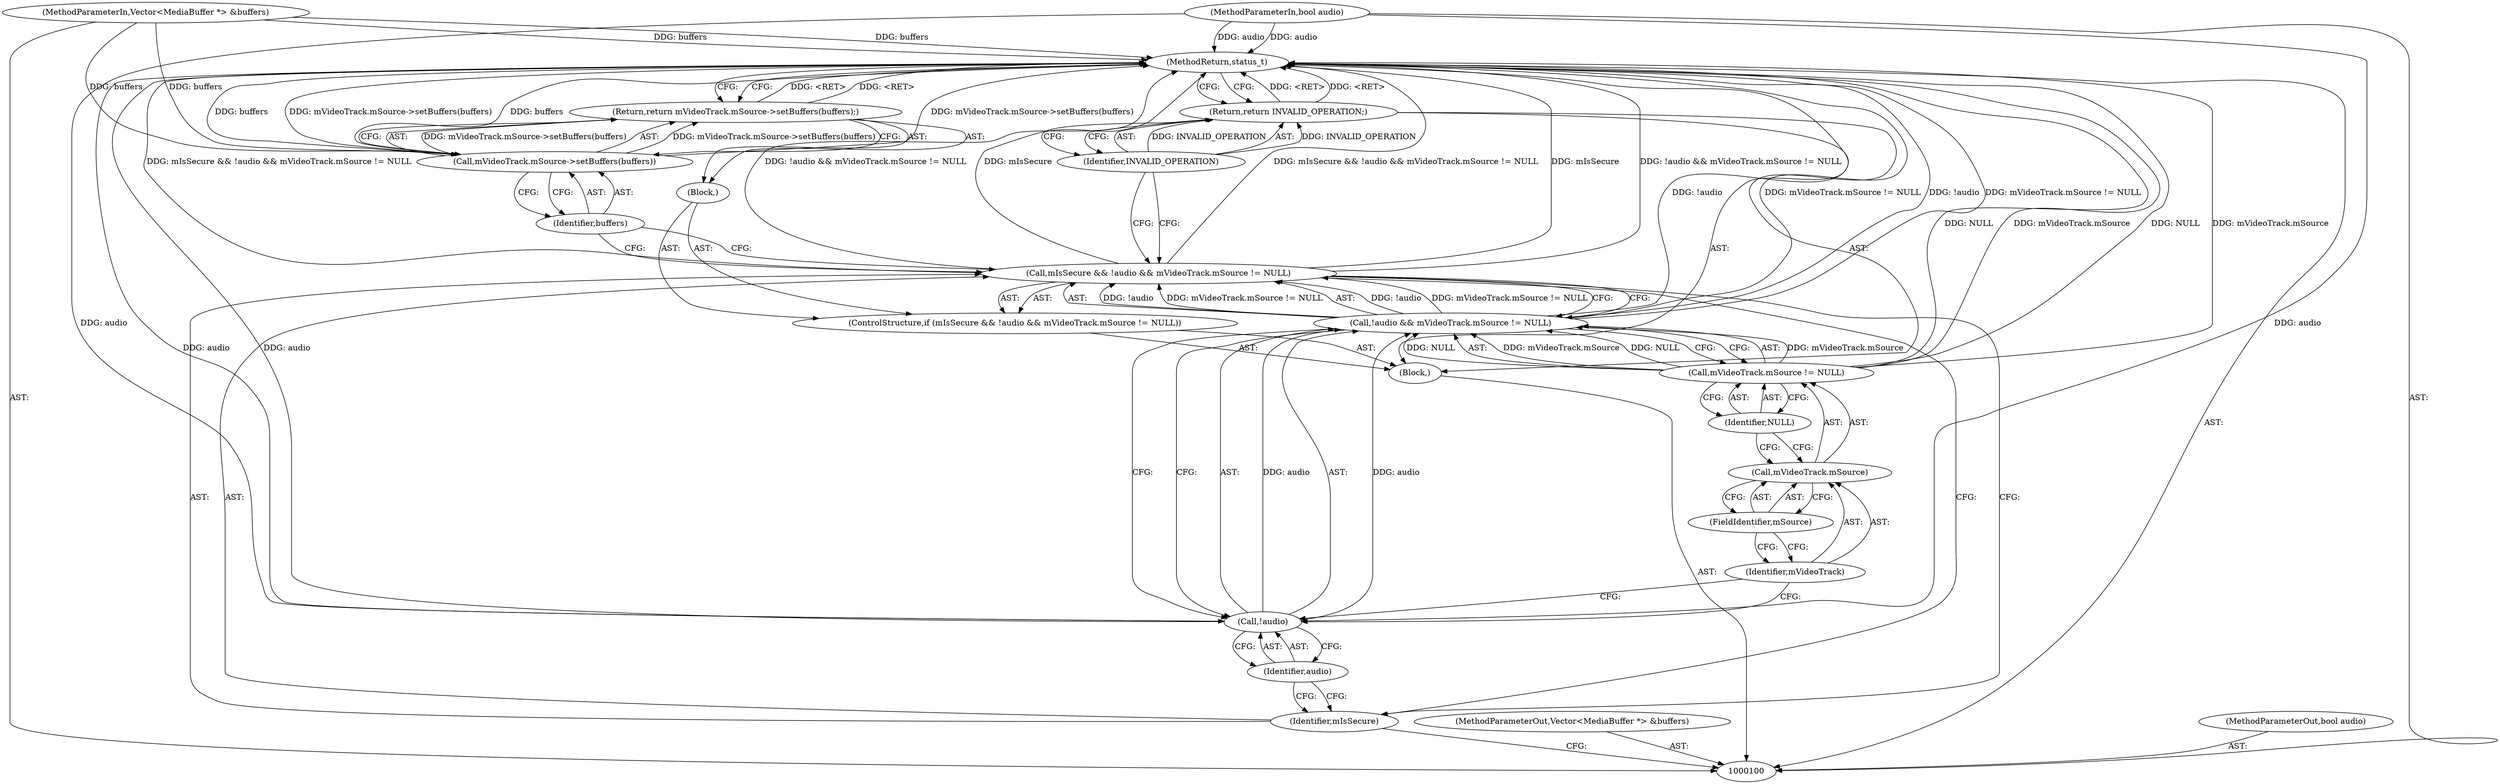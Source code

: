 digraph "0_Android_d112f7d0c1dbaf0368365885becb11ca8d3f13a4" {
"1000121" [label="(MethodReturn,status_t)"];
"1000102" [label="(MethodParameterIn,Vector<MediaBuffer *> &buffers)"];
"1000152" [label="(MethodParameterOut,Vector<MediaBuffer *> &buffers)"];
"1000103" [label="(Block,)"];
"1000101" [label="(MethodParameterIn,bool audio)"];
"1000151" [label="(MethodParameterOut,bool audio)"];
"1000107" [label="(Call,!audio && mVideoTrack.mSource != NULL)"];
"1000108" [label="(Call,!audio)"];
"1000109" [label="(Identifier,audio)"];
"1000110" [label="(Call,mVideoTrack.mSource != NULL)"];
"1000111" [label="(Call,mVideoTrack.mSource)"];
"1000112" [label="(Identifier,mVideoTrack)"];
"1000104" [label="(ControlStructure,if (mIsSecure && !audio && mVideoTrack.mSource != NULL))"];
"1000113" [label="(FieldIdentifier,mSource)"];
"1000114" [label="(Identifier,NULL)"];
"1000115" [label="(Block,)"];
"1000105" [label="(Call,mIsSecure && !audio && mVideoTrack.mSource != NULL)"];
"1000106" [label="(Identifier,mIsSecure)"];
"1000117" [label="(Call,mVideoTrack.mSource->setBuffers(buffers))"];
"1000118" [label="(Identifier,buffers)"];
"1000116" [label="(Return,return mVideoTrack.mSource->setBuffers(buffers);)"];
"1000120" [label="(Identifier,INVALID_OPERATION)"];
"1000119" [label="(Return,return INVALID_OPERATION;)"];
"1000121" -> "1000100"  [label="AST: "];
"1000121" -> "1000116"  [label="CFG: "];
"1000121" -> "1000119"  [label="CFG: "];
"1000116" -> "1000121"  [label="DDG: <RET>"];
"1000117" -> "1000121"  [label="DDG: mVideoTrack.mSource->setBuffers(buffers)"];
"1000117" -> "1000121"  [label="DDG: buffers"];
"1000107" -> "1000121"  [label="DDG: !audio"];
"1000107" -> "1000121"  [label="DDG: mVideoTrack.mSource != NULL"];
"1000105" -> "1000121"  [label="DDG: !audio && mVideoTrack.mSource != NULL"];
"1000105" -> "1000121"  [label="DDG: mIsSecure && !audio && mVideoTrack.mSource != NULL"];
"1000105" -> "1000121"  [label="DDG: mIsSecure"];
"1000110" -> "1000121"  [label="DDG: NULL"];
"1000110" -> "1000121"  [label="DDG: mVideoTrack.mSource"];
"1000102" -> "1000121"  [label="DDG: buffers"];
"1000101" -> "1000121"  [label="DDG: audio"];
"1000108" -> "1000121"  [label="DDG: audio"];
"1000119" -> "1000121"  [label="DDG: <RET>"];
"1000102" -> "1000100"  [label="AST: "];
"1000102" -> "1000121"  [label="DDG: buffers"];
"1000102" -> "1000117"  [label="DDG: buffers"];
"1000152" -> "1000100"  [label="AST: "];
"1000103" -> "1000100"  [label="AST: "];
"1000104" -> "1000103"  [label="AST: "];
"1000119" -> "1000103"  [label="AST: "];
"1000101" -> "1000100"  [label="AST: "];
"1000101" -> "1000121"  [label="DDG: audio"];
"1000101" -> "1000108"  [label="DDG: audio"];
"1000151" -> "1000100"  [label="AST: "];
"1000107" -> "1000105"  [label="AST: "];
"1000107" -> "1000108"  [label="CFG: "];
"1000107" -> "1000110"  [label="CFG: "];
"1000108" -> "1000107"  [label="AST: "];
"1000110" -> "1000107"  [label="AST: "];
"1000105" -> "1000107"  [label="CFG: "];
"1000107" -> "1000121"  [label="DDG: !audio"];
"1000107" -> "1000121"  [label="DDG: mVideoTrack.mSource != NULL"];
"1000107" -> "1000105"  [label="DDG: !audio"];
"1000107" -> "1000105"  [label="DDG: mVideoTrack.mSource != NULL"];
"1000108" -> "1000107"  [label="DDG: audio"];
"1000110" -> "1000107"  [label="DDG: mVideoTrack.mSource"];
"1000110" -> "1000107"  [label="DDG: NULL"];
"1000108" -> "1000107"  [label="AST: "];
"1000108" -> "1000109"  [label="CFG: "];
"1000109" -> "1000108"  [label="AST: "];
"1000112" -> "1000108"  [label="CFG: "];
"1000107" -> "1000108"  [label="CFG: "];
"1000108" -> "1000121"  [label="DDG: audio"];
"1000108" -> "1000107"  [label="DDG: audio"];
"1000101" -> "1000108"  [label="DDG: audio"];
"1000109" -> "1000108"  [label="AST: "];
"1000109" -> "1000106"  [label="CFG: "];
"1000108" -> "1000109"  [label="CFG: "];
"1000110" -> "1000107"  [label="AST: "];
"1000110" -> "1000114"  [label="CFG: "];
"1000111" -> "1000110"  [label="AST: "];
"1000114" -> "1000110"  [label="AST: "];
"1000107" -> "1000110"  [label="CFG: "];
"1000110" -> "1000121"  [label="DDG: NULL"];
"1000110" -> "1000121"  [label="DDG: mVideoTrack.mSource"];
"1000110" -> "1000107"  [label="DDG: mVideoTrack.mSource"];
"1000110" -> "1000107"  [label="DDG: NULL"];
"1000111" -> "1000110"  [label="AST: "];
"1000111" -> "1000113"  [label="CFG: "];
"1000112" -> "1000111"  [label="AST: "];
"1000113" -> "1000111"  [label="AST: "];
"1000114" -> "1000111"  [label="CFG: "];
"1000112" -> "1000111"  [label="AST: "];
"1000112" -> "1000108"  [label="CFG: "];
"1000113" -> "1000112"  [label="CFG: "];
"1000104" -> "1000103"  [label="AST: "];
"1000105" -> "1000104"  [label="AST: "];
"1000115" -> "1000104"  [label="AST: "];
"1000113" -> "1000111"  [label="AST: "];
"1000113" -> "1000112"  [label="CFG: "];
"1000111" -> "1000113"  [label="CFG: "];
"1000114" -> "1000110"  [label="AST: "];
"1000114" -> "1000111"  [label="CFG: "];
"1000110" -> "1000114"  [label="CFG: "];
"1000115" -> "1000104"  [label="AST: "];
"1000116" -> "1000115"  [label="AST: "];
"1000105" -> "1000104"  [label="AST: "];
"1000105" -> "1000106"  [label="CFG: "];
"1000105" -> "1000107"  [label="CFG: "];
"1000106" -> "1000105"  [label="AST: "];
"1000107" -> "1000105"  [label="AST: "];
"1000118" -> "1000105"  [label="CFG: "];
"1000120" -> "1000105"  [label="CFG: "];
"1000105" -> "1000121"  [label="DDG: !audio && mVideoTrack.mSource != NULL"];
"1000105" -> "1000121"  [label="DDG: mIsSecure && !audio && mVideoTrack.mSource != NULL"];
"1000105" -> "1000121"  [label="DDG: mIsSecure"];
"1000107" -> "1000105"  [label="DDG: !audio"];
"1000107" -> "1000105"  [label="DDG: mVideoTrack.mSource != NULL"];
"1000106" -> "1000105"  [label="AST: "];
"1000106" -> "1000100"  [label="CFG: "];
"1000109" -> "1000106"  [label="CFG: "];
"1000105" -> "1000106"  [label="CFG: "];
"1000117" -> "1000116"  [label="AST: "];
"1000117" -> "1000118"  [label="CFG: "];
"1000118" -> "1000117"  [label="AST: "];
"1000116" -> "1000117"  [label="CFG: "];
"1000117" -> "1000121"  [label="DDG: mVideoTrack.mSource->setBuffers(buffers)"];
"1000117" -> "1000121"  [label="DDG: buffers"];
"1000117" -> "1000116"  [label="DDG: mVideoTrack.mSource->setBuffers(buffers)"];
"1000102" -> "1000117"  [label="DDG: buffers"];
"1000118" -> "1000117"  [label="AST: "];
"1000118" -> "1000105"  [label="CFG: "];
"1000117" -> "1000118"  [label="CFG: "];
"1000116" -> "1000115"  [label="AST: "];
"1000116" -> "1000117"  [label="CFG: "];
"1000117" -> "1000116"  [label="AST: "];
"1000121" -> "1000116"  [label="CFG: "];
"1000116" -> "1000121"  [label="DDG: <RET>"];
"1000117" -> "1000116"  [label="DDG: mVideoTrack.mSource->setBuffers(buffers)"];
"1000120" -> "1000119"  [label="AST: "];
"1000120" -> "1000105"  [label="CFG: "];
"1000119" -> "1000120"  [label="CFG: "];
"1000120" -> "1000119"  [label="DDG: INVALID_OPERATION"];
"1000119" -> "1000103"  [label="AST: "];
"1000119" -> "1000120"  [label="CFG: "];
"1000120" -> "1000119"  [label="AST: "];
"1000121" -> "1000119"  [label="CFG: "];
"1000119" -> "1000121"  [label="DDG: <RET>"];
"1000120" -> "1000119"  [label="DDG: INVALID_OPERATION"];
}
